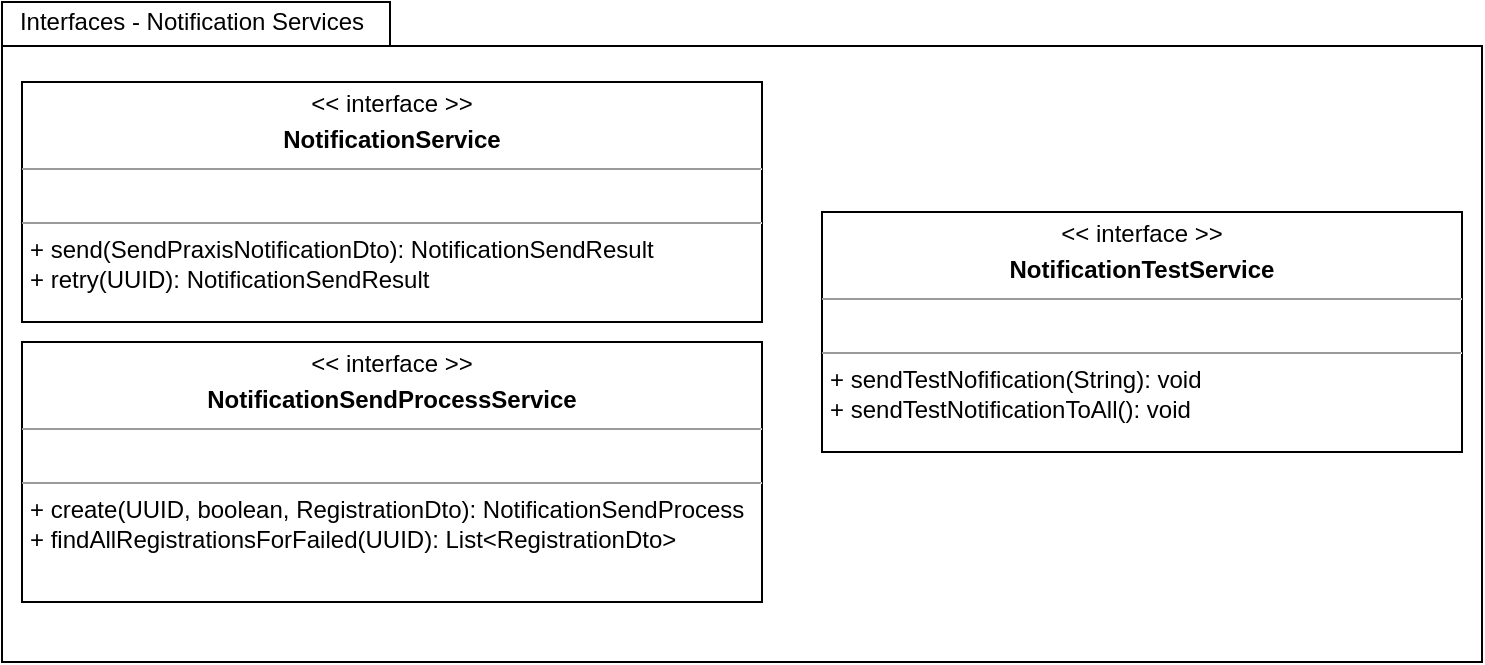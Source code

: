 <mxfile version="14.9.3"><diagram id="S8ed34ODxyFKkvtop9F9" name="Page-1"><mxGraphModel dx="1877" dy="1062" grid="1" gridSize="10" guides="1" tooltips="1" connect="1" arrows="1" fold="1" page="1" pageScale="1" pageWidth="850" pageHeight="1100" math="0" shadow="0"><root><mxCell id="0"/><mxCell id="1" parent="0"/><mxCell id="6huDtTFKixWotqX9Fhoc-1" value="" style="shape=folder;fontStyle=1;spacingTop=10;tabWidth=194;tabHeight=22;tabPosition=left;html=1;rounded=0;shadow=0;comic=0;labelBackgroundColor=none;strokeWidth=1;fillColor=none;fontFamily=Verdana;fontSize=10;align=center;" vertex="1" parent="1"><mxGeometry x="70" y="40" width="740" height="330" as="geometry"/></mxCell><mxCell id="6huDtTFKixWotqX9Fhoc-2" value="&lt;p style=&quot;margin: 0px ; margin-top: 4px ; text-align: center&quot;&gt;&amp;lt;&amp;lt; interface &amp;gt;&amp;gt;&lt;/p&gt;&lt;p style=&quot;margin: 0px ; margin-top: 4px ; text-align: center&quot;&gt;&lt;b&gt;NotificationService&lt;/b&gt;&lt;/p&gt;&lt;hr size=&quot;1&quot;&gt;&lt;p style=&quot;margin: 0px ; margin-left: 4px&quot;&gt;&lt;br&gt;&lt;/p&gt;&lt;hr size=&quot;1&quot;&gt;&lt;p style=&quot;margin: 0px ; margin-left: 4px&quot;&gt;&lt;span&gt;+ send(SendPraxisNotificationDto): NotificationSendResult&lt;/span&gt;&lt;/p&gt;&lt;p style=&quot;margin: 0px ; margin-left: 4px&quot;&gt;&lt;span&gt;+ retry(UUID): NotificationSendResult&lt;/span&gt;&lt;/p&gt;&lt;p style=&quot;margin: 0px ; margin-left: 4px&quot;&gt;&lt;span&gt;&amp;nbsp;&lt;/span&gt;&lt;/p&gt;&lt;p style=&quot;margin: 0px ; margin-left: 4px&quot;&gt;&lt;br&gt;&lt;/p&gt;" style="verticalAlign=top;align=left;overflow=fill;fontSize=12;fontFamily=Helvetica;html=1;rounded=0;shadow=0;comic=0;labelBackgroundColor=none;strokeWidth=1" vertex="1" parent="1"><mxGeometry x="80" y="80" width="370" height="120" as="geometry"/></mxCell><mxCell id="6huDtTFKixWotqX9Fhoc-3" value="&lt;p style=&quot;margin: 0px ; margin-top: 4px ; text-align: center&quot;&gt;&amp;lt;&amp;lt; interface &amp;gt;&amp;gt;&lt;/p&gt;&lt;p style=&quot;margin: 0px ; margin-top: 4px ; text-align: center&quot;&gt;&lt;b&gt;NotificationSendProcessService&lt;/b&gt;&lt;br&gt;&lt;/p&gt;&lt;hr size=&quot;1&quot;&gt;&lt;p style=&quot;margin: 0px ; margin-left: 4px&quot;&gt;&lt;br&gt;&lt;/p&gt;&lt;hr size=&quot;1&quot;&gt;&lt;p style=&quot;margin: 0px ; margin-left: 4px&quot;&gt;&lt;span&gt;+ create(UUID, boolean, RegistrationDto): NotificationSendProcess&lt;/span&gt;&lt;/p&gt;&lt;p style=&quot;margin: 0px ; margin-left: 4px&quot;&gt;&lt;span&gt;+ findAllRegistrationsForFailed(UUID): List&amp;lt;RegistrationDto&amp;gt;&lt;/span&gt;&lt;br&gt;&lt;/p&gt;&lt;p style=&quot;margin: 0px ; margin-left: 4px&quot;&gt;&lt;/p&gt;&lt;p style=&quot;margin: 0px ; margin-left: 4px&quot;&gt;&lt;span&gt;&amp;nbsp;&amp;nbsp;&lt;/span&gt;&lt;/p&gt;&lt;p style=&quot;margin: 0px ; margin-left: 4px&quot;&gt;&lt;br&gt;&lt;/p&gt;" style="verticalAlign=top;align=left;overflow=fill;fontSize=12;fontFamily=Helvetica;html=1;rounded=0;shadow=0;comic=0;labelBackgroundColor=none;strokeWidth=1" vertex="1" parent="1"><mxGeometry x="80" y="210" width="370" height="130" as="geometry"/></mxCell><mxCell id="6huDtTFKixWotqX9Fhoc-7" value="Interfaces - Notification Services" style="text;html=1;strokeColor=none;fillColor=none;align=center;verticalAlign=middle;whiteSpace=wrap;rounded=0;" vertex="1" parent="1"><mxGeometry x="70" y="40" width="190" height="20" as="geometry"/></mxCell><mxCell id="6huDtTFKixWotqX9Fhoc-10" value="&lt;p style=&quot;margin: 0px ; margin-top: 4px ; text-align: center&quot;&gt;&amp;lt;&amp;lt; interface &amp;gt;&amp;gt;&lt;/p&gt;&lt;p style=&quot;margin: 0px ; margin-top: 4px ; text-align: center&quot;&gt;&lt;b&gt;NotificationTestService&lt;/b&gt;&lt;/p&gt;&lt;hr size=&quot;1&quot;&gt;&lt;p style=&quot;margin: 0px ; margin-left: 4px&quot;&gt;&lt;br&gt;&lt;/p&gt;&lt;hr size=&quot;1&quot;&gt;&lt;p style=&quot;margin: 0px ; margin-left: 4px&quot;&gt;&lt;span&gt;+ sendTestNofification(String): void&lt;/span&gt;&lt;/p&gt;&lt;p style=&quot;margin: 0px ; margin-left: 4px&quot;&gt;&lt;span&gt;+ sendTestNotificationToAll(): void&lt;/span&gt;&lt;/p&gt;&lt;p style=&quot;margin: 0px ; margin-left: 4px&quot;&gt;&lt;br&gt;&lt;/p&gt;" style="verticalAlign=top;align=left;overflow=fill;fontSize=12;fontFamily=Helvetica;html=1;rounded=0;shadow=0;comic=0;labelBackgroundColor=none;strokeWidth=1" vertex="1" parent="1"><mxGeometry x="480" y="145" width="320" height="120" as="geometry"/></mxCell></root></mxGraphModel></diagram></mxfile>